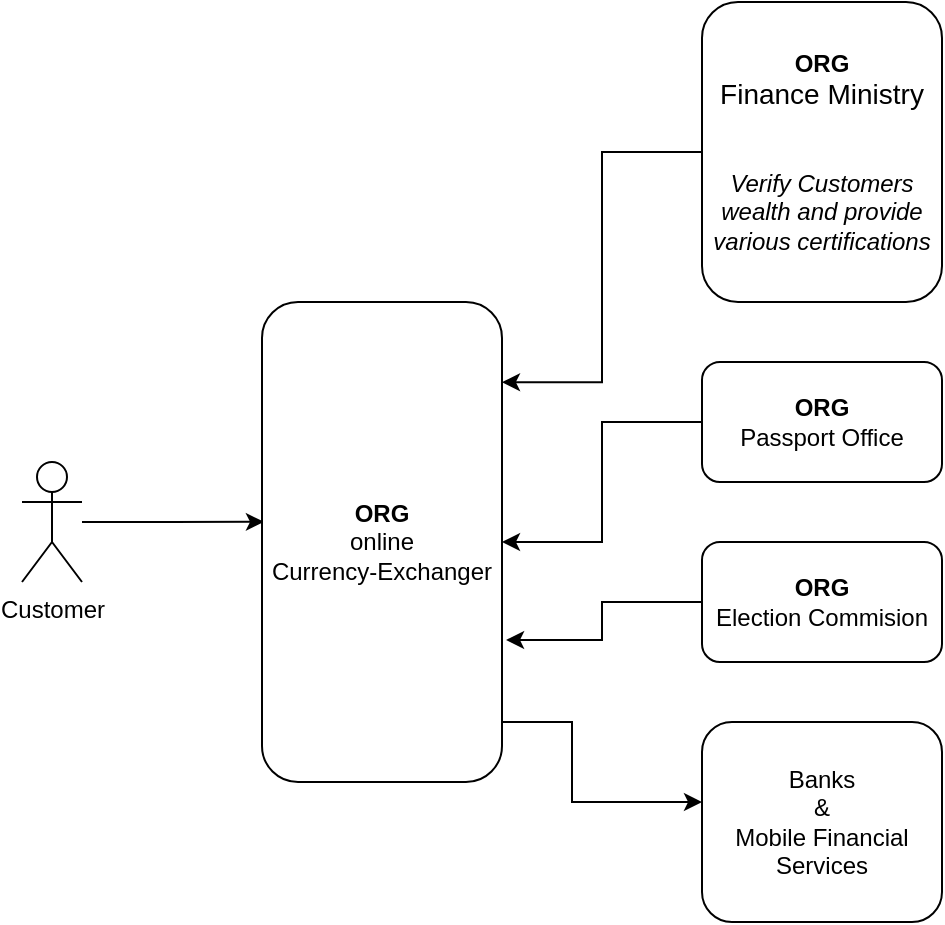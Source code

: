 <mxfile version="14.9.5" type="github">
  <diagram id="T9xgaOHDPQrs-XFZEX-W" name="Page-1">
    <mxGraphModel dx="931" dy="547" grid="1" gridSize="10" guides="1" tooltips="1" connect="1" arrows="1" fold="1" page="1" pageScale="1" pageWidth="850" pageHeight="1100" math="0" shadow="0">
      <root>
        <mxCell id="0" />
        <mxCell id="1" parent="0" />
        <mxCell id="5fQ8Wmeh50y775HjGKkR-3" style="edgeStyle=orthogonalEdgeStyle;rounded=0;orthogonalLoop=1;jettySize=auto;html=1;entryX=0.008;entryY=0.458;entryDx=0;entryDy=0;entryPerimeter=0;" edge="1" parent="1" source="5fQ8Wmeh50y775HjGKkR-1" target="5fQ8Wmeh50y775HjGKkR-2">
          <mxGeometry relative="1" as="geometry" />
        </mxCell>
        <mxCell id="5fQ8Wmeh50y775HjGKkR-1" value="&lt;div&gt;Customer&lt;/div&gt;&lt;div&gt;&lt;br&gt;&lt;/div&gt;" style="shape=umlActor;verticalLabelPosition=bottom;verticalAlign=top;html=1;outlineConnect=0;" vertex="1" parent="1">
          <mxGeometry x="160" y="300" width="30" height="60" as="geometry" />
        </mxCell>
        <mxCell id="5fQ8Wmeh50y775HjGKkR-10" style="edgeStyle=orthogonalEdgeStyle;rounded=0;orthogonalLoop=1;jettySize=auto;html=1;" edge="1" parent="1" source="5fQ8Wmeh50y775HjGKkR-2" target="5fQ8Wmeh50y775HjGKkR-7">
          <mxGeometry relative="1" as="geometry">
            <Array as="points">
              <mxPoint x="435" y="430" />
              <mxPoint x="435" y="470" />
              <mxPoint x="560" y="470" />
            </Array>
          </mxGeometry>
        </mxCell>
        <mxCell id="5fQ8Wmeh50y775HjGKkR-2" value="&lt;div&gt;&lt;b&gt;ORG&lt;/b&gt;&lt;/div&gt;&lt;div&gt;online&lt;b&gt;&lt;br&gt;&lt;/b&gt;&lt;/div&gt;Currency-Exchanger" style="rounded=1;whiteSpace=wrap;html=1;" vertex="1" parent="1">
          <mxGeometry x="280" y="220" width="120" height="240" as="geometry" />
        </mxCell>
        <mxCell id="5fQ8Wmeh50y775HjGKkR-9" style="edgeStyle=orthogonalEdgeStyle;rounded=0;orthogonalLoop=1;jettySize=auto;html=1;entryX=1;entryY=0.167;entryDx=0;entryDy=0;entryPerimeter=0;" edge="1" parent="1" source="5fQ8Wmeh50y775HjGKkR-4" target="5fQ8Wmeh50y775HjGKkR-2">
          <mxGeometry relative="1" as="geometry">
            <mxPoint x="420" y="250" as="targetPoint" />
          </mxGeometry>
        </mxCell>
        <mxCell id="5fQ8Wmeh50y775HjGKkR-4" value="&lt;div&gt;&lt;b&gt;ORG&lt;/b&gt;&lt;br&gt;&lt;font style=&quot;font-size: 14px&quot;&gt;Finance Ministry&lt;/font&gt;&lt;/div&gt;&lt;br&gt;&lt;br&gt;&lt;div&gt;&lt;i&gt;Verify Customers wealth and provide various certifications&lt;/i&gt;&lt;/div&gt;" style="rounded=1;whiteSpace=wrap;html=1;" vertex="1" parent="1">
          <mxGeometry x="500" y="70" width="120" height="150" as="geometry" />
        </mxCell>
        <mxCell id="5fQ8Wmeh50y775HjGKkR-7" value="&lt;div&gt;Banks&lt;/div&gt;&lt;div&gt;&amp;amp;&lt;/div&gt;&lt;div&gt;Mobile Financial Services&lt;br&gt;&lt;/div&gt;" style="rounded=1;whiteSpace=wrap;html=1;" vertex="1" parent="1">
          <mxGeometry x="500" y="430" width="120" height="100" as="geometry" />
        </mxCell>
        <mxCell id="5fQ8Wmeh50y775HjGKkR-13" style="edgeStyle=orthogonalEdgeStyle;rounded=0;orthogonalLoop=1;jettySize=auto;html=1;" edge="1" parent="1" source="5fQ8Wmeh50y775HjGKkR-12" target="5fQ8Wmeh50y775HjGKkR-2">
          <mxGeometry relative="1" as="geometry" />
        </mxCell>
        <mxCell id="5fQ8Wmeh50y775HjGKkR-12" value="&lt;div&gt;&lt;b&gt;ORG&lt;/b&gt;&lt;/div&gt;&lt;div&gt;Passport Office&lt;br&gt;&lt;/div&gt;" style="rounded=1;whiteSpace=wrap;html=1;" vertex="1" parent="1">
          <mxGeometry x="500" y="250" width="120" height="60" as="geometry" />
        </mxCell>
        <mxCell id="5fQ8Wmeh50y775HjGKkR-18" style="edgeStyle=orthogonalEdgeStyle;rounded=0;orthogonalLoop=1;jettySize=auto;html=1;entryX=1.017;entryY=0.704;entryDx=0;entryDy=0;entryPerimeter=0;" edge="1" parent="1" source="5fQ8Wmeh50y775HjGKkR-14" target="5fQ8Wmeh50y775HjGKkR-2">
          <mxGeometry relative="1" as="geometry" />
        </mxCell>
        <mxCell id="5fQ8Wmeh50y775HjGKkR-14" value="&lt;div&gt;&lt;b&gt;ORG&lt;/b&gt;&lt;/div&gt;&lt;div&gt;Election Commision&lt;br&gt;&lt;b&gt;&lt;/b&gt;&lt;/div&gt;" style="rounded=1;whiteSpace=wrap;html=1;" vertex="1" parent="1">
          <mxGeometry x="500" y="340" width="120" height="60" as="geometry" />
        </mxCell>
      </root>
    </mxGraphModel>
  </diagram>
</mxfile>
